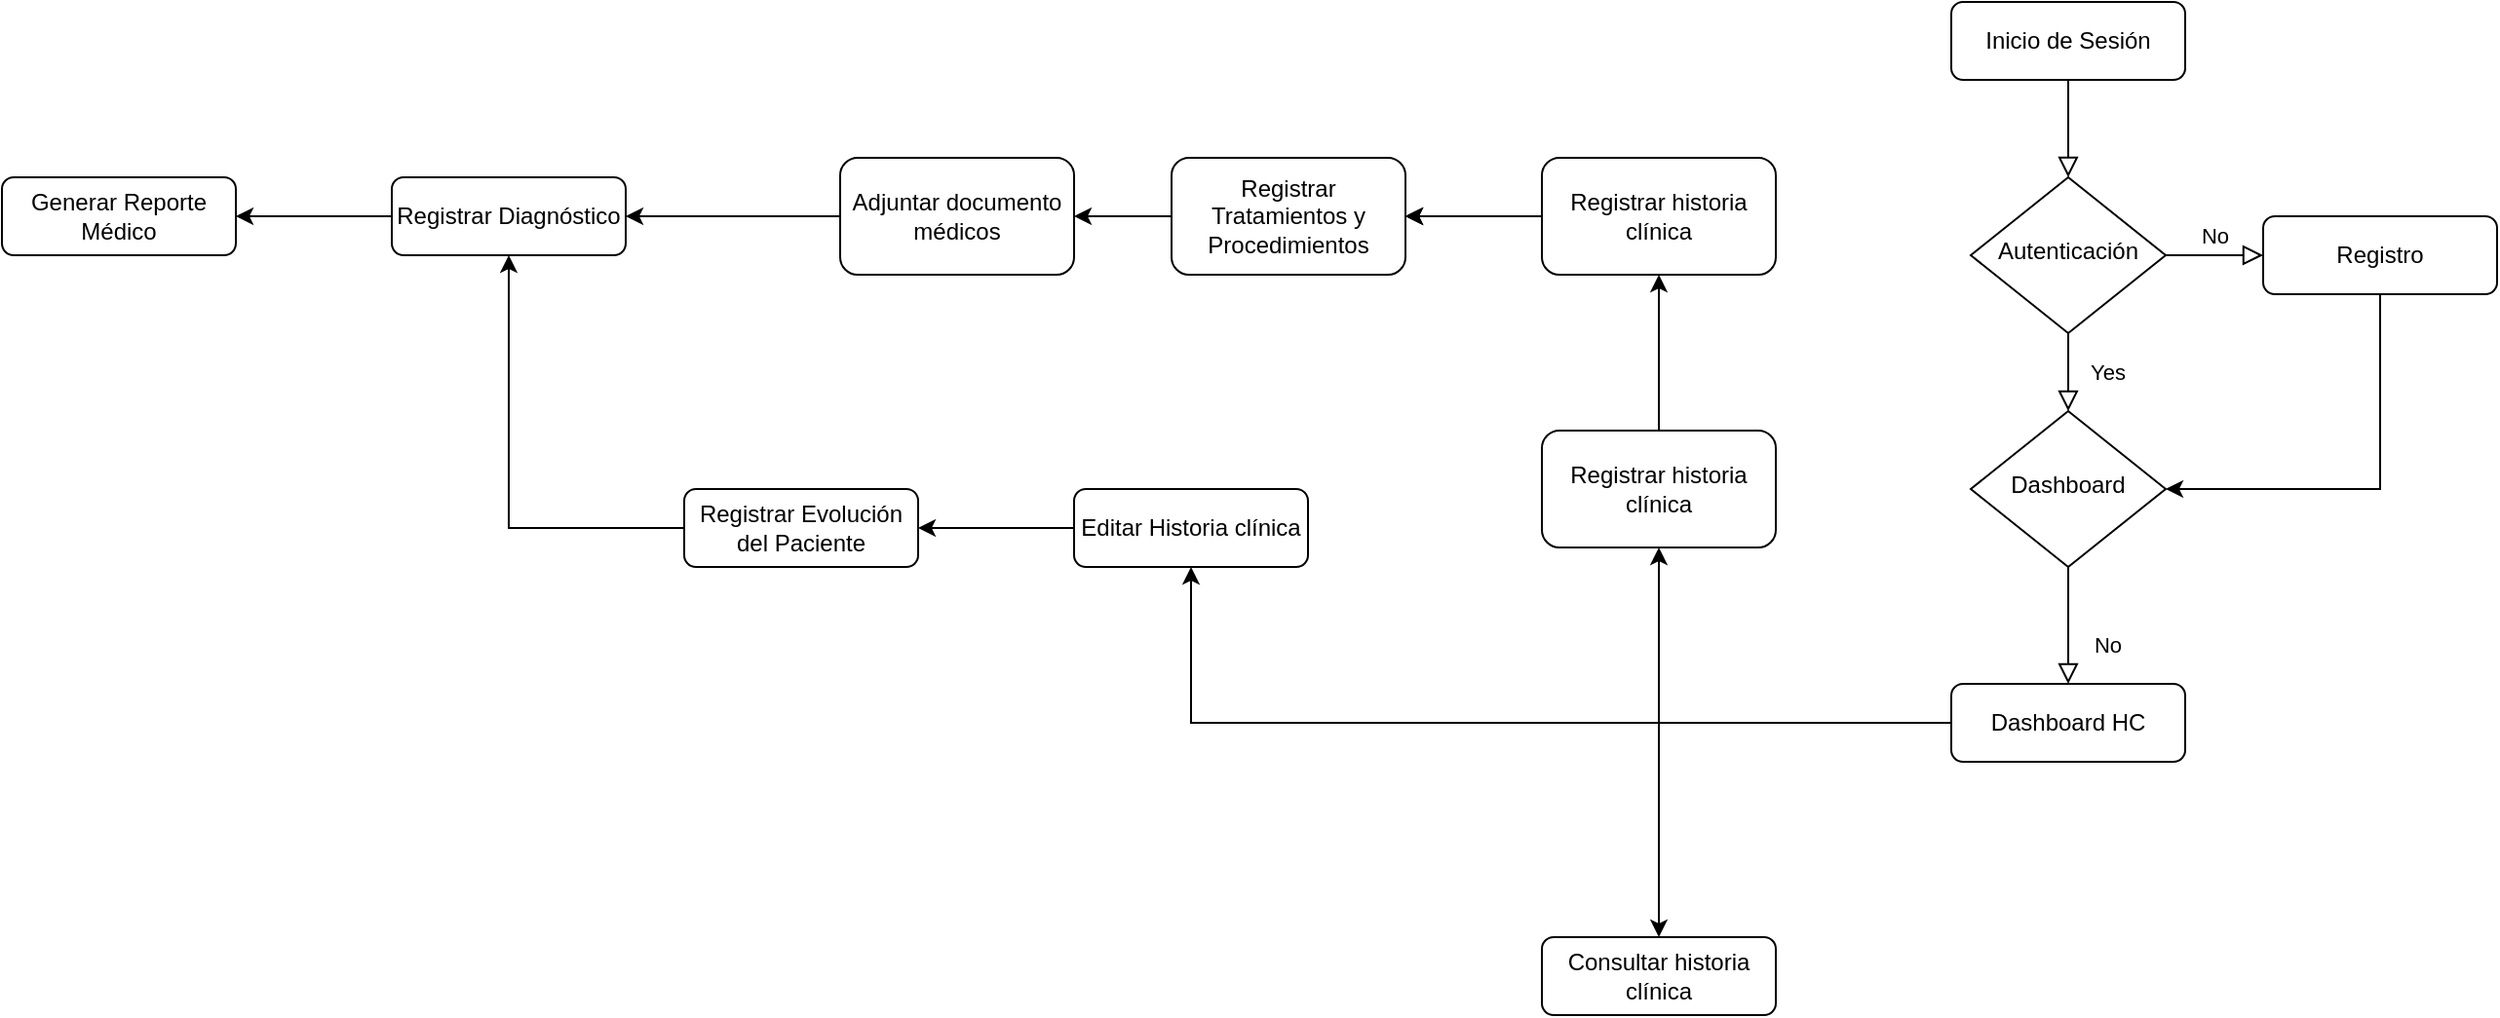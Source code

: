 <mxfile version="26.0.13">
  <diagram id="C5RBs43oDa-KdzZeNtuy" name="Page-1">
    <mxGraphModel dx="2768" dy="592" grid="1" gridSize="10" guides="1" tooltips="1" connect="1" arrows="1" fold="1" page="1" pageScale="1" pageWidth="827" pageHeight="1169" math="0" shadow="0">
      <root>
        <mxCell id="WIyWlLk6GJQsqaUBKTNV-0" />
        <mxCell id="WIyWlLk6GJQsqaUBKTNV-1" parent="WIyWlLk6GJQsqaUBKTNV-0" />
        <mxCell id="WIyWlLk6GJQsqaUBKTNV-2" value="" style="rounded=0;html=1;jettySize=auto;orthogonalLoop=1;fontSize=11;endArrow=block;endFill=0;endSize=8;strokeWidth=1;shadow=0;labelBackgroundColor=none;edgeStyle=orthogonalEdgeStyle;" parent="WIyWlLk6GJQsqaUBKTNV-1" source="WIyWlLk6GJQsqaUBKTNV-3" target="WIyWlLk6GJQsqaUBKTNV-6" edge="1">
          <mxGeometry relative="1" as="geometry" />
        </mxCell>
        <mxCell id="WIyWlLk6GJQsqaUBKTNV-3" value="Inicio de Sesión" style="rounded=1;whiteSpace=wrap;html=1;fontSize=12;glass=0;strokeWidth=1;shadow=0;" parent="WIyWlLk6GJQsqaUBKTNV-1" vertex="1">
          <mxGeometry x="160" y="80" width="120" height="40" as="geometry" />
        </mxCell>
        <mxCell id="WIyWlLk6GJQsqaUBKTNV-4" value="Yes" style="rounded=0;html=1;jettySize=auto;orthogonalLoop=1;fontSize=11;endArrow=block;endFill=0;endSize=8;strokeWidth=1;shadow=0;labelBackgroundColor=none;edgeStyle=orthogonalEdgeStyle;" parent="WIyWlLk6GJQsqaUBKTNV-1" source="WIyWlLk6GJQsqaUBKTNV-6" target="WIyWlLk6GJQsqaUBKTNV-10" edge="1">
          <mxGeometry y="20" relative="1" as="geometry">
            <mxPoint as="offset" />
          </mxGeometry>
        </mxCell>
        <mxCell id="WIyWlLk6GJQsqaUBKTNV-5" value="No" style="edgeStyle=orthogonalEdgeStyle;rounded=0;html=1;jettySize=auto;orthogonalLoop=1;fontSize=11;endArrow=block;endFill=0;endSize=8;strokeWidth=1;shadow=0;labelBackgroundColor=none;" parent="WIyWlLk6GJQsqaUBKTNV-1" source="WIyWlLk6GJQsqaUBKTNV-6" target="WIyWlLk6GJQsqaUBKTNV-7" edge="1">
          <mxGeometry y="10" relative="1" as="geometry">
            <mxPoint as="offset" />
          </mxGeometry>
        </mxCell>
        <mxCell id="WIyWlLk6GJQsqaUBKTNV-6" value="Autenticación" style="rhombus;whiteSpace=wrap;html=1;shadow=0;fontFamily=Helvetica;fontSize=12;align=center;strokeWidth=1;spacing=6;spacingTop=-4;" parent="WIyWlLk6GJQsqaUBKTNV-1" vertex="1">
          <mxGeometry x="170" y="170" width="100" height="80" as="geometry" />
        </mxCell>
        <mxCell id="Tqp4W14niniG_x1Pv4Qq-0" style="edgeStyle=orthogonalEdgeStyle;rounded=0;orthogonalLoop=1;jettySize=auto;html=1;exitX=0.5;exitY=1;exitDx=0;exitDy=0;entryX=1;entryY=0.5;entryDx=0;entryDy=0;" edge="1" parent="WIyWlLk6GJQsqaUBKTNV-1" source="WIyWlLk6GJQsqaUBKTNV-7" target="WIyWlLk6GJQsqaUBKTNV-10">
          <mxGeometry relative="1" as="geometry">
            <mxPoint x="410" y="280" as="sourcePoint" />
            <mxPoint x="310" y="360" as="targetPoint" />
          </mxGeometry>
        </mxCell>
        <mxCell id="WIyWlLk6GJQsqaUBKTNV-7" value="Registro" style="rounded=1;whiteSpace=wrap;html=1;fontSize=12;glass=0;strokeWidth=1;shadow=0;" parent="WIyWlLk6GJQsqaUBKTNV-1" vertex="1">
          <mxGeometry x="320" y="190" width="120" height="40" as="geometry" />
        </mxCell>
        <mxCell id="WIyWlLk6GJQsqaUBKTNV-8" value="No" style="rounded=0;html=1;jettySize=auto;orthogonalLoop=1;fontSize=11;endArrow=block;endFill=0;endSize=8;strokeWidth=1;shadow=0;labelBackgroundColor=none;edgeStyle=orthogonalEdgeStyle;" parent="WIyWlLk6GJQsqaUBKTNV-1" source="WIyWlLk6GJQsqaUBKTNV-10" target="WIyWlLk6GJQsqaUBKTNV-11" edge="1">
          <mxGeometry x="0.333" y="20" relative="1" as="geometry">
            <mxPoint as="offset" />
          </mxGeometry>
        </mxCell>
        <mxCell id="WIyWlLk6GJQsqaUBKTNV-10" value="Dashboard" style="rhombus;whiteSpace=wrap;html=1;shadow=0;fontFamily=Helvetica;fontSize=12;align=center;strokeWidth=1;spacing=6;spacingTop=-4;" parent="WIyWlLk6GJQsqaUBKTNV-1" vertex="1">
          <mxGeometry x="170" y="290" width="100" height="80" as="geometry" />
        </mxCell>
        <mxCell id="Tqp4W14niniG_x1Pv4Qq-2" value="" style="edgeStyle=orthogonalEdgeStyle;rounded=0;orthogonalLoop=1;jettySize=auto;html=1;" edge="1" parent="WIyWlLk6GJQsqaUBKTNV-1" source="WIyWlLk6GJQsqaUBKTNV-11" target="Tqp4W14niniG_x1Pv4Qq-1">
          <mxGeometry relative="1" as="geometry" />
        </mxCell>
        <mxCell id="Tqp4W14niniG_x1Pv4Qq-4" value="" style="edgeStyle=orthogonalEdgeStyle;rounded=0;orthogonalLoop=1;jettySize=auto;html=1;" edge="1" parent="WIyWlLk6GJQsqaUBKTNV-1" source="WIyWlLk6GJQsqaUBKTNV-11" target="Tqp4W14niniG_x1Pv4Qq-3">
          <mxGeometry relative="1" as="geometry" />
        </mxCell>
        <mxCell id="Tqp4W14niniG_x1Pv4Qq-6" value="" style="edgeStyle=orthogonalEdgeStyle;rounded=0;orthogonalLoop=1;jettySize=auto;html=1;" edge="1" parent="WIyWlLk6GJQsqaUBKTNV-1" source="WIyWlLk6GJQsqaUBKTNV-11" target="Tqp4W14niniG_x1Pv4Qq-5">
          <mxGeometry relative="1" as="geometry" />
        </mxCell>
        <mxCell id="WIyWlLk6GJQsqaUBKTNV-11" value="Dashboard HC" style="rounded=1;whiteSpace=wrap;html=1;fontSize=12;glass=0;strokeWidth=1;shadow=0;" parent="WIyWlLk6GJQsqaUBKTNV-1" vertex="1">
          <mxGeometry x="160" y="430" width="120" height="40" as="geometry" />
        </mxCell>
        <mxCell id="Tqp4W14niniG_x1Pv4Qq-10" value="" style="edgeStyle=orthogonalEdgeStyle;rounded=0;orthogonalLoop=1;jettySize=auto;html=1;" edge="1" parent="WIyWlLk6GJQsqaUBKTNV-1" source="Tqp4W14niniG_x1Pv4Qq-1" target="Tqp4W14niniG_x1Pv4Qq-9">
          <mxGeometry relative="1" as="geometry" />
        </mxCell>
        <mxCell id="Tqp4W14niniG_x1Pv4Qq-1" value="Registrar historia clínica" style="whiteSpace=wrap;html=1;rounded=1;glass=0;strokeWidth=1;shadow=0;" vertex="1" parent="WIyWlLk6GJQsqaUBKTNV-1">
          <mxGeometry x="-50" y="300" width="120" height="60" as="geometry" />
        </mxCell>
        <mxCell id="Tqp4W14niniG_x1Pv4Qq-34" value="" style="edgeStyle=orthogonalEdgeStyle;rounded=0;orthogonalLoop=1;jettySize=auto;html=1;" edge="1" parent="WIyWlLk6GJQsqaUBKTNV-1" source="Tqp4W14niniG_x1Pv4Qq-3" target="Tqp4W14niniG_x1Pv4Qq-33">
          <mxGeometry relative="1" as="geometry" />
        </mxCell>
        <mxCell id="Tqp4W14niniG_x1Pv4Qq-3" value="Editar Historia clínica" style="rounded=1;whiteSpace=wrap;html=1;fontSize=12;glass=0;strokeWidth=1;shadow=0;" vertex="1" parent="WIyWlLk6GJQsqaUBKTNV-1">
          <mxGeometry x="-290" y="330" width="120" height="40" as="geometry" />
        </mxCell>
        <mxCell id="Tqp4W14niniG_x1Pv4Qq-5" value="Consultar historia clínica" style="rounded=1;whiteSpace=wrap;html=1;fontSize=12;glass=0;strokeWidth=1;shadow=0;" vertex="1" parent="WIyWlLk6GJQsqaUBKTNV-1">
          <mxGeometry x="-50" y="560" width="120" height="40" as="geometry" />
        </mxCell>
        <mxCell id="Tqp4W14niniG_x1Pv4Qq-9" value="Registrar historia clínica" style="whiteSpace=wrap;html=1;rounded=1;glass=0;strokeWidth=1;shadow=0;" vertex="1" parent="WIyWlLk6GJQsqaUBKTNV-1">
          <mxGeometry x="-50" y="160" width="120" height="60" as="geometry" />
        </mxCell>
        <mxCell id="Tqp4W14niniG_x1Pv4Qq-32" value="" style="edgeStyle=orthogonalEdgeStyle;rounded=0;orthogonalLoop=1;jettySize=auto;html=1;entryX=1;entryY=0.5;entryDx=0;entryDy=0;" edge="1" parent="WIyWlLk6GJQsqaUBKTNV-1" source="Tqp4W14niniG_x1Pv4Qq-13" target="Tqp4W14niniG_x1Pv4Qq-19">
          <mxGeometry relative="1" as="geometry">
            <mxPoint x="-440" y="190" as="targetPoint" />
          </mxGeometry>
        </mxCell>
        <mxCell id="Tqp4W14niniG_x1Pv4Qq-13" value="Adjuntar documento médicos" style="whiteSpace=wrap;html=1;rounded=1;glass=0;strokeWidth=1;shadow=0;" vertex="1" parent="WIyWlLk6GJQsqaUBKTNV-1">
          <mxGeometry x="-410" y="160" width="120" height="60" as="geometry" />
        </mxCell>
        <mxCell id="Tqp4W14niniG_x1Pv4Qq-38" value="" style="edgeStyle=orthogonalEdgeStyle;rounded=0;orthogonalLoop=1;jettySize=auto;html=1;" edge="1" parent="WIyWlLk6GJQsqaUBKTNV-1" source="Tqp4W14niniG_x1Pv4Qq-19" target="Tqp4W14niniG_x1Pv4Qq-37">
          <mxGeometry relative="1" as="geometry" />
        </mxCell>
        <mxCell id="Tqp4W14niniG_x1Pv4Qq-19" value="Registrar Diagnóstico" style="rounded=1;whiteSpace=wrap;html=1;fontSize=12;glass=0;strokeWidth=1;shadow=0;" vertex="1" parent="WIyWlLk6GJQsqaUBKTNV-1">
          <mxGeometry x="-640" y="170" width="120" height="40" as="geometry" />
        </mxCell>
        <mxCell id="Tqp4W14niniG_x1Pv4Qq-27" value="" style="edgeStyle=orthogonalEdgeStyle;rounded=0;orthogonalLoop=1;jettySize=auto;html=1;" edge="1" parent="WIyWlLk6GJQsqaUBKTNV-1" source="Tqp4W14niniG_x1Pv4Qq-9" target="Tqp4W14niniG_x1Pv4Qq-21">
          <mxGeometry relative="1" as="geometry">
            <mxPoint x="-50" y="190" as="sourcePoint" />
            <mxPoint x="-570" y="140" as="targetPoint" />
          </mxGeometry>
        </mxCell>
        <mxCell id="Tqp4W14niniG_x1Pv4Qq-28" value="" style="edgeStyle=orthogonalEdgeStyle;rounded=0;orthogonalLoop=1;jettySize=auto;html=1;" edge="1" parent="WIyWlLk6GJQsqaUBKTNV-1" source="Tqp4W14niniG_x1Pv4Qq-9" target="Tqp4W14niniG_x1Pv4Qq-21">
          <mxGeometry relative="1" as="geometry">
            <mxPoint x="-50" y="190" as="sourcePoint" />
            <mxPoint x="-570" y="140" as="targetPoint" />
          </mxGeometry>
        </mxCell>
        <mxCell id="Tqp4W14niniG_x1Pv4Qq-29" value="" style="edgeStyle=orthogonalEdgeStyle;rounded=0;orthogonalLoop=1;jettySize=auto;html=1;" edge="1" parent="WIyWlLk6GJQsqaUBKTNV-1" source="Tqp4W14niniG_x1Pv4Qq-9" target="Tqp4W14niniG_x1Pv4Qq-21">
          <mxGeometry relative="1" as="geometry">
            <mxPoint x="-50" y="190" as="sourcePoint" />
            <mxPoint x="-500" y="110" as="targetPoint" />
          </mxGeometry>
        </mxCell>
        <mxCell id="Tqp4W14niniG_x1Pv4Qq-30" value="" style="edgeStyle=orthogonalEdgeStyle;rounded=0;orthogonalLoop=1;jettySize=auto;html=1;" edge="1" parent="WIyWlLk6GJQsqaUBKTNV-1" source="Tqp4W14niniG_x1Pv4Qq-21" target="Tqp4W14niniG_x1Pv4Qq-13">
          <mxGeometry relative="1" as="geometry" />
        </mxCell>
        <mxCell id="Tqp4W14niniG_x1Pv4Qq-21" value="Registrar Tratamientos y Procedimientos" style="whiteSpace=wrap;html=1;rounded=1;glass=0;strokeWidth=1;shadow=0;" vertex="1" parent="WIyWlLk6GJQsqaUBKTNV-1">
          <mxGeometry x="-240" y="160" width="120" height="60" as="geometry" />
        </mxCell>
        <mxCell id="Tqp4W14niniG_x1Pv4Qq-36" value="" style="edgeStyle=orthogonalEdgeStyle;rounded=0;orthogonalLoop=1;jettySize=auto;html=1;" edge="1" parent="WIyWlLk6GJQsqaUBKTNV-1" source="Tqp4W14niniG_x1Pv4Qq-33" target="Tqp4W14niniG_x1Pv4Qq-19">
          <mxGeometry relative="1" as="geometry">
            <mxPoint x="-630" y="350" as="targetPoint" />
          </mxGeometry>
        </mxCell>
        <mxCell id="Tqp4W14niniG_x1Pv4Qq-33" value="Registrar Evolución del Paciente" style="rounded=1;whiteSpace=wrap;html=1;fontSize=12;glass=0;strokeWidth=1;shadow=0;" vertex="1" parent="WIyWlLk6GJQsqaUBKTNV-1">
          <mxGeometry x="-490" y="330" width="120" height="40" as="geometry" />
        </mxCell>
        <mxCell id="Tqp4W14niniG_x1Pv4Qq-37" value="Generar Reporte Médico" style="rounded=1;whiteSpace=wrap;html=1;fontSize=12;glass=0;strokeWidth=1;shadow=0;" vertex="1" parent="WIyWlLk6GJQsqaUBKTNV-1">
          <mxGeometry x="-840" y="170" width="120" height="40" as="geometry" />
        </mxCell>
      </root>
    </mxGraphModel>
  </diagram>
</mxfile>
